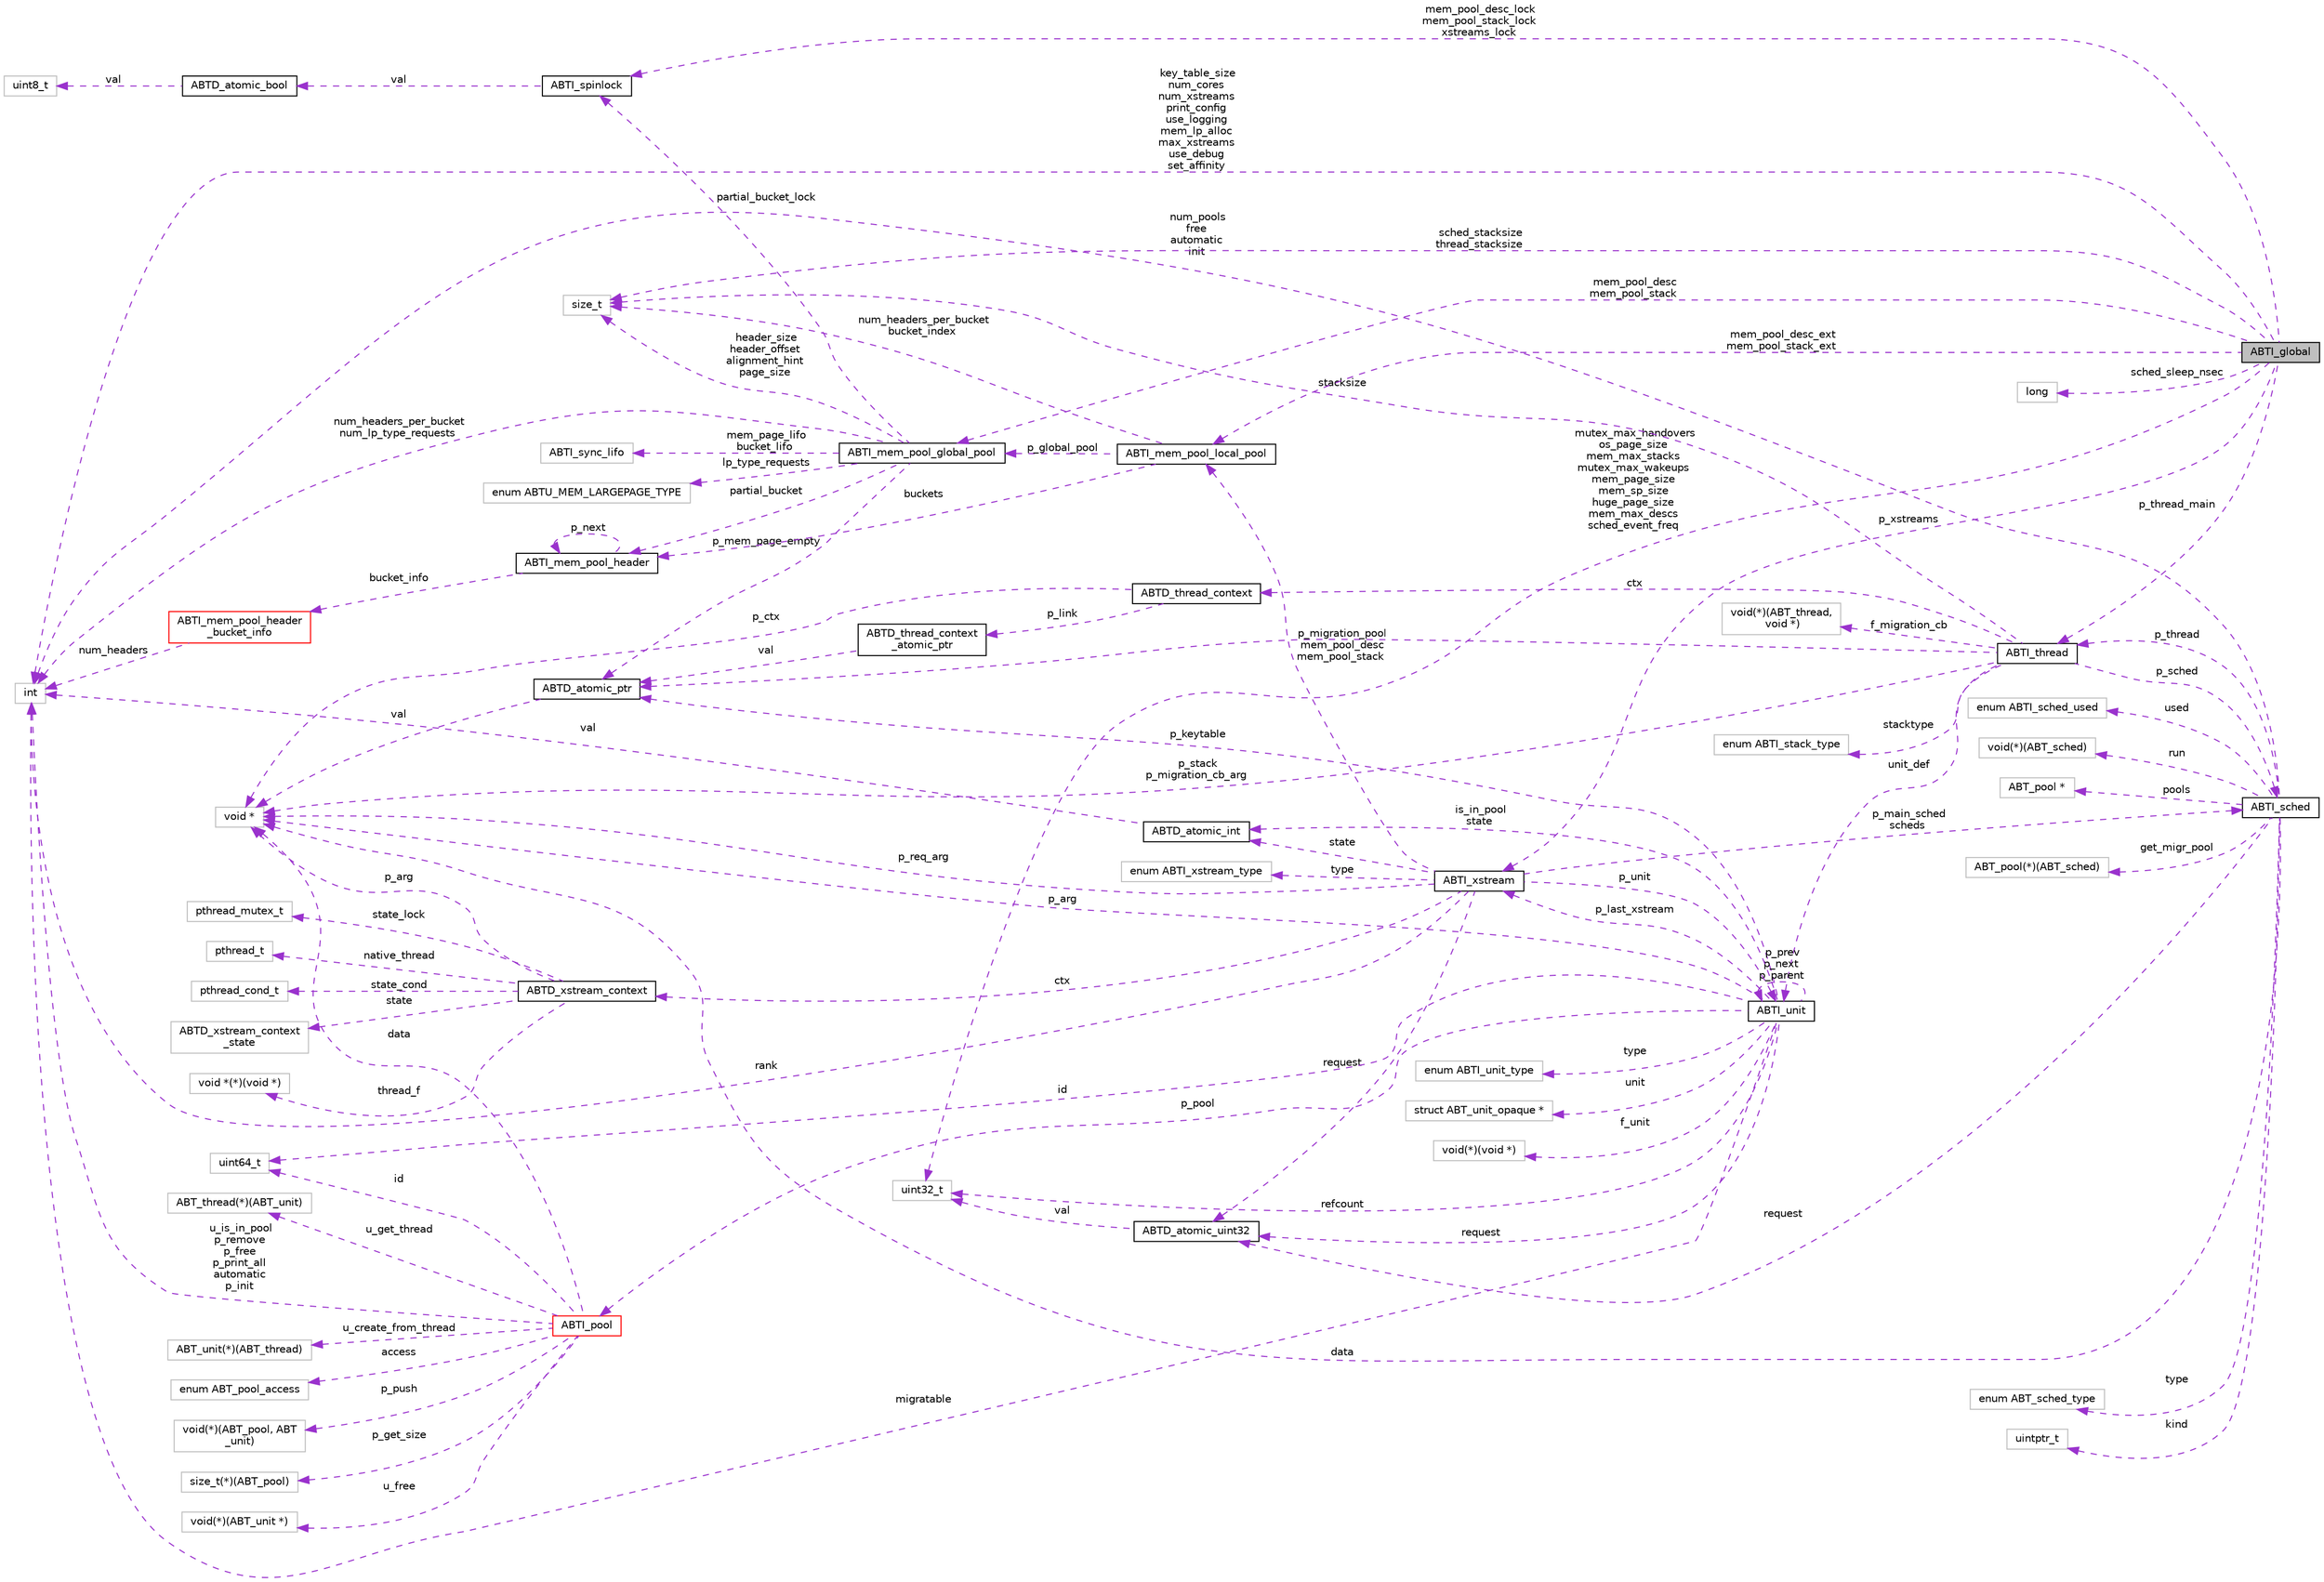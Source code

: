 digraph "ABTI_global"
{
  edge [fontname="Helvetica",fontsize="10",labelfontname="Helvetica",labelfontsize="10"];
  node [fontname="Helvetica",fontsize="10",shape=record];
  rankdir="LR";
  Node1 [label="ABTI_global",height=0.2,width=0.4,color="black", fillcolor="grey75", style="filled" fontcolor="black"];
  Node2 -> Node1 [dir="back",color="darkorchid3",fontsize="10",style="dashed",label=" mem_pool_desc_lock\nmem_pool_stack_lock\nxstreams_lock" ,fontname="Helvetica"];
  Node2 [label="ABTI_spinlock",height=0.2,width=0.4,color="black", fillcolor="white", style="filled",URL="$dc/d81/structABTI__spinlock.html"];
  Node3 -> Node2 [dir="back",color="darkorchid3",fontsize="10",style="dashed",label=" val" ,fontname="Helvetica"];
  Node3 [label="ABTD_atomic_bool",height=0.2,width=0.4,color="black", fillcolor="white", style="filled",URL="$df/d2c/structABTD__atomic__bool.html"];
  Node4 -> Node3 [dir="back",color="darkorchid3",fontsize="10",style="dashed",label=" val" ,fontname="Helvetica"];
  Node4 [label="uint8_t",height=0.2,width=0.4,color="grey75", fillcolor="white", style="filled"];
  Node5 -> Node1 [dir="back",color="darkorchid3",fontsize="10",style="dashed",label=" p_thread_main" ,fontname="Helvetica"];
  Node5 [label="ABTI_thread",height=0.2,width=0.4,color="black", fillcolor="white", style="filled",URL="$d3/d55/structABTI__thread.html"];
  Node6 -> Node5 [dir="back",color="darkorchid3",fontsize="10",style="dashed",label=" p_sched" ,fontname="Helvetica"];
  Node6 [label="ABTI_sched",height=0.2,width=0.4,color="black", fillcolor="white", style="filled",URL="$d0/dd5/structABTI__sched.html"];
  Node5 -> Node6 [dir="back",color="darkorchid3",fontsize="10",style="dashed",label=" p_thread" ,fontname="Helvetica"];
  Node7 -> Node6 [dir="back",color="darkorchid3",fontsize="10",style="dashed",label=" get_migr_pool" ,fontname="Helvetica"];
  Node7 [label="ABT_pool(*)(ABT_sched)",height=0.2,width=0.4,color="grey75", fillcolor="white", style="filled"];
  Node8 -> Node6 [dir="back",color="darkorchid3",fontsize="10",style="dashed",label=" num_pools\nfree\nautomatic\ninit" ,fontname="Helvetica"];
  Node8 [label="int",height=0.2,width=0.4,color="grey75", fillcolor="white", style="filled"];
  Node9 -> Node6 [dir="back",color="darkorchid3",fontsize="10",style="dashed",label=" run" ,fontname="Helvetica"];
  Node9 [label="void(*)(ABT_sched)",height=0.2,width=0.4,color="grey75", fillcolor="white", style="filled"];
  Node10 -> Node6 [dir="back",color="darkorchid3",fontsize="10",style="dashed",label=" pools" ,fontname="Helvetica"];
  Node10 [label="ABT_pool *",height=0.2,width=0.4,color="grey75", fillcolor="white", style="filled"];
  Node11 -> Node6 [dir="back",color="darkorchid3",fontsize="10",style="dashed",label=" request" ,fontname="Helvetica"];
  Node11 [label="ABTD_atomic_uint32",height=0.2,width=0.4,color="black", fillcolor="white", style="filled",URL="$db/df7/structABTD__atomic__uint32.html"];
  Node12 -> Node11 [dir="back",color="darkorchid3",fontsize="10",style="dashed",label=" val" ,fontname="Helvetica"];
  Node12 [label="uint32_t",height=0.2,width=0.4,color="grey75", fillcolor="white", style="filled"];
  Node13 -> Node6 [dir="back",color="darkorchid3",fontsize="10",style="dashed",label=" used" ,fontname="Helvetica"];
  Node13 [label="enum ABTI_sched_used",height=0.2,width=0.4,color="grey75", fillcolor="white", style="filled"];
  Node14 -> Node6 [dir="back",color="darkorchid3",fontsize="10",style="dashed",label=" data" ,fontname="Helvetica"];
  Node14 [label="void *",height=0.2,width=0.4,color="grey75", fillcolor="white", style="filled"];
  Node15 -> Node6 [dir="back",color="darkorchid3",fontsize="10",style="dashed",label=" type" ,fontname="Helvetica"];
  Node15 [label="enum ABT_sched_type",height=0.2,width=0.4,color="grey75", fillcolor="white", style="filled"];
  Node16 -> Node6 [dir="back",color="darkorchid3",fontsize="10",style="dashed",label=" kind" ,fontname="Helvetica"];
  Node16 [label="uintptr_t",height=0.2,width=0.4,color="grey75", fillcolor="white", style="filled"];
  Node17 -> Node5 [dir="back",color="darkorchid3",fontsize="10",style="dashed",label=" stacksize" ,fontname="Helvetica"];
  Node17 [label="size_t",height=0.2,width=0.4,color="grey75", fillcolor="white", style="filled"];
  Node18 -> Node5 [dir="back",color="darkorchid3",fontsize="10",style="dashed",label=" ctx" ,fontname="Helvetica"];
  Node18 [label="ABTD_thread_context",height=0.2,width=0.4,color="black", fillcolor="white", style="filled",URL="$d5/de4/structABTD__thread__context.html"];
  Node19 -> Node18 [dir="back",color="darkorchid3",fontsize="10",style="dashed",label=" p_link" ,fontname="Helvetica"];
  Node19 [label="ABTD_thread_context\l_atomic_ptr",height=0.2,width=0.4,color="black", fillcolor="white", style="filled",URL="$dd/dc0/structABTD__thread__context__atomic__ptr.html"];
  Node20 -> Node19 [dir="back",color="darkorchid3",fontsize="10",style="dashed",label=" val" ,fontname="Helvetica"];
  Node20 [label="ABTD_atomic_ptr",height=0.2,width=0.4,color="black", fillcolor="white", style="filled",URL="$df/d5b/structABTD__atomic__ptr.html"];
  Node14 -> Node20 [dir="back",color="darkorchid3",fontsize="10",style="dashed",label=" val" ,fontname="Helvetica"];
  Node14 -> Node18 [dir="back",color="darkorchid3",fontsize="10",style="dashed",label=" p_ctx" ,fontname="Helvetica"];
  Node20 -> Node5 [dir="back",color="darkorchid3",fontsize="10",style="dashed",label=" p_migration_pool" ,fontname="Helvetica"];
  Node21 -> Node5 [dir="back",color="darkorchid3",fontsize="10",style="dashed",label=" stacktype" ,fontname="Helvetica"];
  Node21 [label="enum ABTI_stack_type",height=0.2,width=0.4,color="grey75", fillcolor="white", style="filled"];
  Node22 -> Node5 [dir="back",color="darkorchid3",fontsize="10",style="dashed",label=" f_migration_cb" ,fontname="Helvetica"];
  Node22 [label="void(*)(ABT_thread,\l void *)",height=0.2,width=0.4,color="grey75", fillcolor="white", style="filled"];
  Node14 -> Node5 [dir="back",color="darkorchid3",fontsize="10",style="dashed",label=" p_stack\np_migration_cb_arg" ,fontname="Helvetica"];
  Node23 -> Node5 [dir="back",color="darkorchid3",fontsize="10",style="dashed",label=" unit_def" ,fontname="Helvetica"];
  Node23 [label="ABTI_unit",height=0.2,width=0.4,color="black", fillcolor="white", style="filled",URL="$dc/d58/structABTI__unit.html"];
  Node24 -> Node23 [dir="back",color="darkorchid3",fontsize="10",style="dashed",label=" f_unit" ,fontname="Helvetica"];
  Node24 [label="void(*)(void *)",height=0.2,width=0.4,color="grey75", fillcolor="white", style="filled"];
  Node25 -> Node23 [dir="back",color="darkorchid3",fontsize="10",style="dashed",label=" id" ,fontname="Helvetica"];
  Node25 [label="uint64_t",height=0.2,width=0.4,color="grey75", fillcolor="white", style="filled"];
  Node26 -> Node23 [dir="back",color="darkorchid3",fontsize="10",style="dashed",label=" p_pool" ,fontname="Helvetica"];
  Node26 [label="ABTI_pool",height=0.2,width=0.4,color="red", fillcolor="white", style="filled",URL="$df/d65/structABTI__pool.html"];
  Node27 -> Node26 [dir="back",color="darkorchid3",fontsize="10",style="dashed",label=" p_get_size" ,fontname="Helvetica"];
  Node27 [label="size_t(*)(ABT_pool)",height=0.2,width=0.4,color="grey75", fillcolor="white", style="filled"];
  Node28 -> Node26 [dir="back",color="darkorchid3",fontsize="10",style="dashed",label=" u_free" ,fontname="Helvetica"];
  Node28 [label="void(*)(ABT_unit *)",height=0.2,width=0.4,color="grey75", fillcolor="white", style="filled"];
  Node29 -> Node26 [dir="back",color="darkorchid3",fontsize="10",style="dashed",label=" u_get_thread" ,fontname="Helvetica"];
  Node29 [label="ABT_thread(*)(ABT_unit)",height=0.2,width=0.4,color="grey75", fillcolor="white", style="filled"];
  Node30 -> Node26 [dir="back",color="darkorchid3",fontsize="10",style="dashed",label=" u_create_from_thread" ,fontname="Helvetica"];
  Node30 [label="ABT_unit(*)(ABT_thread)",height=0.2,width=0.4,color="grey75", fillcolor="white", style="filled"];
  Node25 -> Node26 [dir="back",color="darkorchid3",fontsize="10",style="dashed",label=" id" ,fontname="Helvetica"];
  Node31 -> Node26 [dir="back",color="darkorchid3",fontsize="10",style="dashed",label=" access" ,fontname="Helvetica"];
  Node31 [label="enum ABT_pool_access",height=0.2,width=0.4,color="grey75", fillcolor="white", style="filled"];
  Node32 -> Node26 [dir="back",color="darkorchid3",fontsize="10",style="dashed",label=" p_push" ,fontname="Helvetica"];
  Node32 [label="void(*)(ABT_pool, ABT\l_unit)",height=0.2,width=0.4,color="grey75", fillcolor="white", style="filled"];
  Node8 -> Node26 [dir="back",color="darkorchid3",fontsize="10",style="dashed",label=" u_is_in_pool\np_remove\np_free\np_print_all\nautomatic\np_init" ,fontname="Helvetica"];
  Node14 -> Node26 [dir="back",color="darkorchid3",fontsize="10",style="dashed",label=" data" ,fontname="Helvetica"];
  Node33 -> Node23 [dir="back",color="darkorchid3",fontsize="10",style="dashed",label=" p_last_xstream" ,fontname="Helvetica"];
  Node33 [label="ABTI_xstream",height=0.2,width=0.4,color="black", fillcolor="white", style="filled",URL="$dc/d3f/structABTI__xstream.html"];
  Node34 -> Node33 [dir="back",color="darkorchid3",fontsize="10",style="dashed",label=" ctx" ,fontname="Helvetica"];
  Node34 [label="ABTD_xstream_context",height=0.2,width=0.4,color="black", fillcolor="white", style="filled",URL="$df/dec/structABTD__xstream__context.html"];
  Node35 -> Node34 [dir="back",color="darkorchid3",fontsize="10",style="dashed",label=" state" ,fontname="Helvetica"];
  Node35 [label="ABTD_xstream_context\l_state",height=0.2,width=0.4,color="grey75", fillcolor="white", style="filled"];
  Node36 -> Node34 [dir="back",color="darkorchid3",fontsize="10",style="dashed",label=" thread_f" ,fontname="Helvetica"];
  Node36 [label="void *(*)(void *)",height=0.2,width=0.4,color="grey75", fillcolor="white", style="filled"];
  Node37 -> Node34 [dir="back",color="darkorchid3",fontsize="10",style="dashed",label=" state_lock" ,fontname="Helvetica"];
  Node37 [label="pthread_mutex_t",height=0.2,width=0.4,color="grey75", fillcolor="white", style="filled"];
  Node38 -> Node34 [dir="back",color="darkorchid3",fontsize="10",style="dashed",label=" native_thread" ,fontname="Helvetica"];
  Node38 [label="pthread_t",height=0.2,width=0.4,color="grey75", fillcolor="white", style="filled"];
  Node39 -> Node34 [dir="back",color="darkorchid3",fontsize="10",style="dashed",label=" state_cond" ,fontname="Helvetica"];
  Node39 [label="pthread_cond_t",height=0.2,width=0.4,color="grey75", fillcolor="white", style="filled"];
  Node14 -> Node34 [dir="back",color="darkorchid3",fontsize="10",style="dashed",label=" p_arg" ,fontname="Helvetica"];
  Node6 -> Node33 [dir="back",color="darkorchid3",fontsize="10",style="dashed",label=" p_main_sched\nscheds" ,fontname="Helvetica"];
  Node40 -> Node33 [dir="back",color="darkorchid3",fontsize="10",style="dashed",label=" type" ,fontname="Helvetica"];
  Node40 [label="enum ABTI_xstream_type",height=0.2,width=0.4,color="grey75", fillcolor="white", style="filled"];
  Node41 -> Node33 [dir="back",color="darkorchid3",fontsize="10",style="dashed",label=" state" ,fontname="Helvetica"];
  Node41 [label="ABTD_atomic_int",height=0.2,width=0.4,color="black", fillcolor="white", style="filled",URL="$d5/df5/structABTD__atomic__int.html"];
  Node8 -> Node41 [dir="back",color="darkorchid3",fontsize="10",style="dashed",label=" val" ,fontname="Helvetica"];
  Node8 -> Node33 [dir="back",color="darkorchid3",fontsize="10",style="dashed",label=" rank" ,fontname="Helvetica"];
  Node42 -> Node33 [dir="back",color="darkorchid3",fontsize="10",style="dashed",label=" mem_pool_desc\nmem_pool_stack" ,fontname="Helvetica"];
  Node42 [label="ABTI_mem_pool_local_pool",height=0.2,width=0.4,color="black", fillcolor="white", style="filled",URL="$d6/d69/structABTI__mem__pool__local__pool.html"];
  Node17 -> Node42 [dir="back",color="darkorchid3",fontsize="10",style="dashed",label=" num_headers_per_bucket\nbucket_index" ,fontname="Helvetica"];
  Node43 -> Node42 [dir="back",color="darkorchid3",fontsize="10",style="dashed",label=" buckets" ,fontname="Helvetica"];
  Node43 [label="ABTI_mem_pool_header",height=0.2,width=0.4,color="black", fillcolor="white", style="filled",URL="$de/d24/structABTI__mem__pool__header.html"];
  Node44 -> Node43 [dir="back",color="darkorchid3",fontsize="10",style="dashed",label=" bucket_info" ,fontname="Helvetica"];
  Node44 [label="ABTI_mem_pool_header\l_bucket_info",height=0.2,width=0.4,color="red", fillcolor="white", style="filled",URL="$d5/d6c/unionABTI__mem__pool__header__bucket__info.html"];
  Node8 -> Node44 [dir="back",color="darkorchid3",fontsize="10",style="dashed",label=" num_headers" ,fontname="Helvetica"];
  Node43 -> Node43 [dir="back",color="darkorchid3",fontsize="10",style="dashed",label=" p_next" ,fontname="Helvetica"];
  Node45 -> Node42 [dir="back",color="darkorchid3",fontsize="10",style="dashed",label=" p_global_pool" ,fontname="Helvetica"];
  Node45 [label="ABTI_mem_pool_global_pool",height=0.2,width=0.4,color="black", fillcolor="white", style="filled",URL="$d7/de4/structABTI__mem__pool__global__pool.html"];
  Node2 -> Node45 [dir="back",color="darkorchid3",fontsize="10",style="dashed",label=" partial_bucket_lock" ,fontname="Helvetica"];
  Node46 -> Node45 [dir="back",color="darkorchid3",fontsize="10",style="dashed",label=" mem_page_lifo\nbucket_lifo" ,fontname="Helvetica"];
  Node46 [label="ABTI_sync_lifo",height=0.2,width=0.4,color="grey75", fillcolor="white", style="filled"];
  Node17 -> Node45 [dir="back",color="darkorchid3",fontsize="10",style="dashed",label=" header_size\nheader_offset\nalignment_hint\npage_size" ,fontname="Helvetica"];
  Node43 -> Node45 [dir="back",color="darkorchid3",fontsize="10",style="dashed",label=" partial_bucket" ,fontname="Helvetica"];
  Node8 -> Node45 [dir="back",color="darkorchid3",fontsize="10",style="dashed",label=" num_headers_per_bucket\nnum_lp_type_requests" ,fontname="Helvetica"];
  Node20 -> Node45 [dir="back",color="darkorchid3",fontsize="10",style="dashed",label=" p_mem_page_empty" ,fontname="Helvetica"];
  Node47 -> Node45 [dir="back",color="darkorchid3",fontsize="10",style="dashed",label=" lp_type_requests" ,fontname="Helvetica"];
  Node47 [label="enum ABTU_MEM_LARGEPAGE_TYPE",height=0.2,width=0.4,color="grey75", fillcolor="white", style="filled"];
  Node11 -> Node33 [dir="back",color="darkorchid3",fontsize="10",style="dashed",label=" request" ,fontname="Helvetica"];
  Node14 -> Node33 [dir="back",color="darkorchid3",fontsize="10",style="dashed",label=" p_req_arg" ,fontname="Helvetica"];
  Node23 -> Node33 [dir="back",color="darkorchid3",fontsize="10",style="dashed",label=" p_unit" ,fontname="Helvetica"];
  Node12 -> Node23 [dir="back",color="darkorchid3",fontsize="10",style="dashed",label=" refcount" ,fontname="Helvetica"];
  Node8 -> Node23 [dir="back",color="darkorchid3",fontsize="10",style="dashed",label=" migratable" ,fontname="Helvetica"];
  Node41 -> Node23 [dir="back",color="darkorchid3",fontsize="10",style="dashed",label=" is_in_pool\nstate" ,fontname="Helvetica"];
  Node20 -> Node23 [dir="back",color="darkorchid3",fontsize="10",style="dashed",label=" p_keytable" ,fontname="Helvetica"];
  Node11 -> Node23 [dir="back",color="darkorchid3",fontsize="10",style="dashed",label=" request" ,fontname="Helvetica"];
  Node48 -> Node23 [dir="back",color="darkorchid3",fontsize="10",style="dashed",label=" type" ,fontname="Helvetica"];
  Node48 [label="enum ABTI_unit_type",height=0.2,width=0.4,color="grey75", fillcolor="white", style="filled"];
  Node14 -> Node23 [dir="back",color="darkorchid3",fontsize="10",style="dashed",label=" p_arg" ,fontname="Helvetica"];
  Node49 -> Node23 [dir="back",color="darkorchid3",fontsize="10",style="dashed",label=" unit" ,fontname="Helvetica"];
  Node49 [label="struct ABT_unit_opaque *",height=0.2,width=0.4,color="grey75", fillcolor="white", style="filled"];
  Node23 -> Node23 [dir="back",color="darkorchid3",fontsize="10",style="dashed",label=" p_prev\np_next\np_parent" ,fontname="Helvetica"];
  Node17 -> Node1 [dir="back",color="darkorchid3",fontsize="10",style="dashed",label=" sched_stacksize\nthread_stacksize" ,fontname="Helvetica"];
  Node33 -> Node1 [dir="back",color="darkorchid3",fontsize="10",style="dashed",label=" p_xstreams" ,fontname="Helvetica"];
  Node12 -> Node1 [dir="back",color="darkorchid3",fontsize="10",style="dashed",label=" mutex_max_handovers\nos_page_size\nmem_max_stacks\nmutex_max_wakeups\nmem_page_size\nmem_sp_size\nhuge_page_size\nmem_max_descs\nsched_event_freq" ,fontname="Helvetica"];
  Node8 -> Node1 [dir="back",color="darkorchid3",fontsize="10",style="dashed",label=" key_table_size\nnum_cores\nnum_xstreams\nprint_config\nuse_logging\nmem_lp_alloc\nmax_xstreams\nuse_debug\nset_affinity" ,fontname="Helvetica"];
  Node42 -> Node1 [dir="back",color="darkorchid3",fontsize="10",style="dashed",label=" mem_pool_desc_ext\nmem_pool_stack_ext" ,fontname="Helvetica"];
  Node45 -> Node1 [dir="back",color="darkorchid3",fontsize="10",style="dashed",label=" mem_pool_desc\nmem_pool_stack" ,fontname="Helvetica"];
  Node50 -> Node1 [dir="back",color="darkorchid3",fontsize="10",style="dashed",label=" sched_sleep_nsec" ,fontname="Helvetica"];
  Node50 [label="long",height=0.2,width=0.4,color="grey75", fillcolor="white", style="filled"];
}
